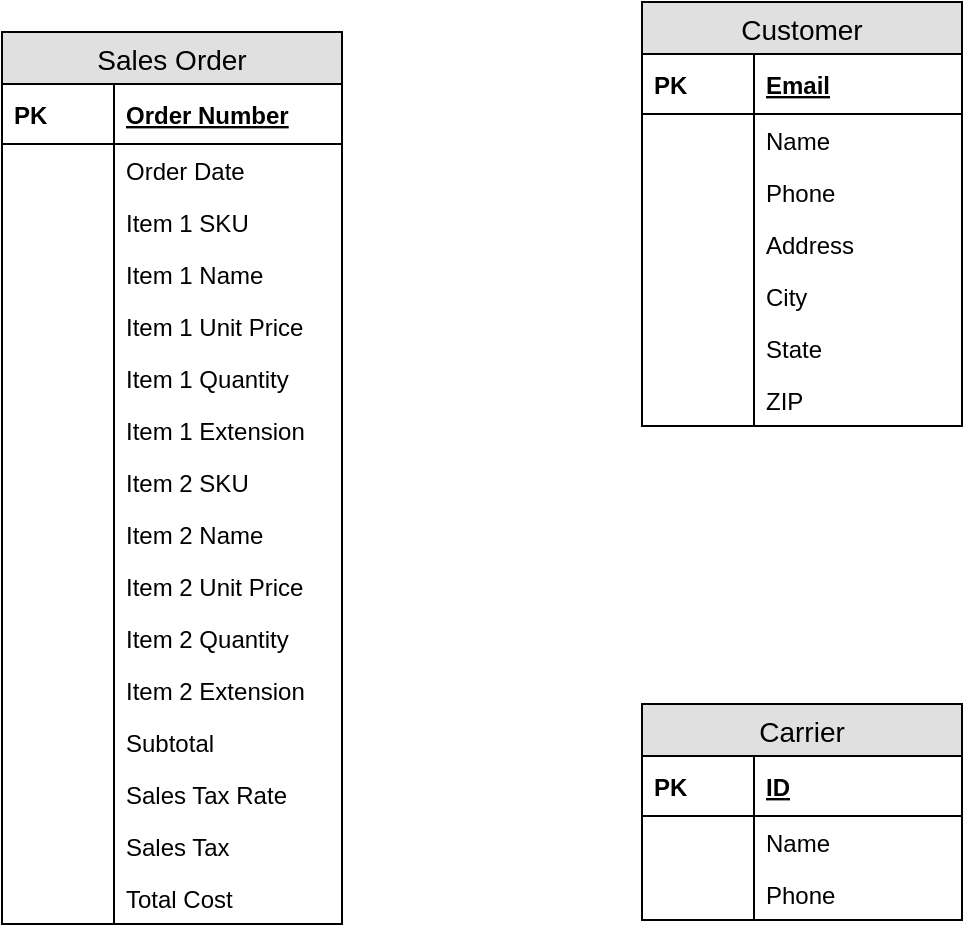 <mxfile version="10.6.0" type="device"><diagram id="n8NIu4-hTU3yLgcgcIxo" name="Page-1"><mxGraphModel dx="1394" dy="806" grid="1" gridSize="10" guides="1" tooltips="1" connect="1" arrows="1" fold="1" page="1" pageScale="1" pageWidth="850" pageHeight="1100" background="#ffffff" math="0" shadow="0"><root><mxCell id="0"/><mxCell id="1" parent="0"/><mxCell id="YxficZxkix4yaLLBivN3-41" value="Customer" style="swimlane;fontStyle=0;childLayout=stackLayout;horizontal=1;startSize=26;fillColor=#e0e0e0;horizontalStack=0;resizeParent=1;resizeParentMax=0;resizeLast=0;collapsible=1;marginBottom=0;swimlaneFillColor=#ffffff;align=center;fontSize=14;" parent="1" vertex="1"><mxGeometry x="470" y="160" width="160" height="212" as="geometry"/></mxCell><mxCell id="YxficZxkix4yaLLBivN3-44" value="Email" style="shape=partialRectangle;top=0;left=0;right=0;bottom=1;align=left;verticalAlign=middle;fillColor=none;spacingLeft=60;spacingRight=4;overflow=hidden;rotatable=0;points=[[0,0.5],[1,0.5]];portConstraint=eastwest;dropTarget=0;fontStyle=5;fontSize=12;" parent="YxficZxkix4yaLLBivN3-41" vertex="1"><mxGeometry y="26" width="160" height="30" as="geometry"/></mxCell><mxCell id="YxficZxkix4yaLLBivN3-45" value="PK" style="shape=partialRectangle;fontStyle=1;top=0;left=0;bottom=0;fillColor=none;align=left;verticalAlign=middle;spacingLeft=4;spacingRight=4;overflow=hidden;rotatable=0;points=[];portConstraint=eastwest;part=1;fontSize=12;" parent="YxficZxkix4yaLLBivN3-44" vertex="1" connectable="0"><mxGeometry width="56" height="30" as="geometry"/></mxCell><mxCell id="YxficZxkix4yaLLBivN3-46" value="Name" style="shape=partialRectangle;top=0;left=0;right=0;bottom=0;align=left;verticalAlign=top;fillColor=none;spacingLeft=60;spacingRight=4;overflow=hidden;rotatable=0;points=[[0,0.5],[1,0.5]];portConstraint=eastwest;dropTarget=0;fontSize=12;" parent="YxficZxkix4yaLLBivN3-41" vertex="1"><mxGeometry y="56" width="160" height="26" as="geometry"/></mxCell><mxCell id="YxficZxkix4yaLLBivN3-47" value="" style="shape=partialRectangle;top=0;left=0;bottom=0;fillColor=none;align=left;verticalAlign=top;spacingLeft=4;spacingRight=4;overflow=hidden;rotatable=0;points=[];portConstraint=eastwest;part=1;fontSize=12;" parent="YxficZxkix4yaLLBivN3-46" vertex="1" connectable="0"><mxGeometry width="56" height="26" as="geometry"/></mxCell><mxCell id="YxficZxkix4yaLLBivN3-48" value="Phone" style="shape=partialRectangle;top=0;left=0;right=0;bottom=0;align=left;verticalAlign=top;fillColor=none;spacingLeft=60;spacingRight=4;overflow=hidden;rotatable=0;points=[[0,0.5],[1,0.5]];portConstraint=eastwest;dropTarget=0;fontSize=12;" parent="YxficZxkix4yaLLBivN3-41" vertex="1"><mxGeometry y="82" width="160" height="26" as="geometry"/></mxCell><mxCell id="YxficZxkix4yaLLBivN3-49" value="" style="shape=partialRectangle;top=0;left=0;bottom=0;fillColor=none;align=left;verticalAlign=top;spacingLeft=4;spacingRight=4;overflow=hidden;rotatable=0;points=[];portConstraint=eastwest;part=1;fontSize=12;" parent="YxficZxkix4yaLLBivN3-48" vertex="1" connectable="0"><mxGeometry width="56" height="26" as="geometry"/></mxCell><mxCell id="YxficZxkix4yaLLBivN3-50" value="Address" style="shape=partialRectangle;top=0;left=0;right=0;bottom=0;align=left;verticalAlign=top;fillColor=none;spacingLeft=60;spacingRight=4;overflow=hidden;rotatable=0;points=[[0,0.5],[1,0.5]];portConstraint=eastwest;dropTarget=0;fontSize=12;" parent="YxficZxkix4yaLLBivN3-41" vertex="1"><mxGeometry y="108" width="160" height="26" as="geometry"/></mxCell><mxCell id="YxficZxkix4yaLLBivN3-51" value="" style="shape=partialRectangle;top=0;left=0;bottom=0;fillColor=none;align=left;verticalAlign=top;spacingLeft=4;spacingRight=4;overflow=hidden;rotatable=0;points=[];portConstraint=eastwest;part=1;fontSize=12;" parent="YxficZxkix4yaLLBivN3-50" vertex="1" connectable="0"><mxGeometry width="56" height="26" as="geometry"/></mxCell><mxCell id="YxficZxkix4yaLLBivN3-52" value="City" style="shape=partialRectangle;top=0;left=0;right=0;bottom=0;align=left;verticalAlign=top;fillColor=none;spacingLeft=60;spacingRight=4;overflow=hidden;rotatable=0;points=[[0,0.5],[1,0.5]];portConstraint=eastwest;dropTarget=0;fontSize=12;" parent="YxficZxkix4yaLLBivN3-41" vertex="1"><mxGeometry y="134" width="160" height="26" as="geometry"/></mxCell><mxCell id="YxficZxkix4yaLLBivN3-53" value="" style="shape=partialRectangle;top=0;left=0;bottom=0;fillColor=none;align=left;verticalAlign=top;spacingLeft=4;spacingRight=4;overflow=hidden;rotatable=0;points=[];portConstraint=eastwest;part=1;fontSize=12;" parent="YxficZxkix4yaLLBivN3-52" vertex="1" connectable="0"><mxGeometry width="56" height="26" as="geometry"/></mxCell><mxCell id="YxficZxkix4yaLLBivN3-54" value="State" style="shape=partialRectangle;top=0;left=0;right=0;bottom=0;align=left;verticalAlign=top;fillColor=none;spacingLeft=60;spacingRight=4;overflow=hidden;rotatable=0;points=[[0,0.5],[1,0.5]];portConstraint=eastwest;dropTarget=0;fontSize=12;" parent="YxficZxkix4yaLLBivN3-41" vertex="1"><mxGeometry y="160" width="160" height="26" as="geometry"/></mxCell><mxCell id="YxficZxkix4yaLLBivN3-55" value="" style="shape=partialRectangle;top=0;left=0;bottom=0;fillColor=none;align=left;verticalAlign=top;spacingLeft=4;spacingRight=4;overflow=hidden;rotatable=0;points=[];portConstraint=eastwest;part=1;fontSize=12;" parent="YxficZxkix4yaLLBivN3-54" vertex="1" connectable="0"><mxGeometry width="56" height="26" as="geometry"/></mxCell><mxCell id="YxficZxkix4yaLLBivN3-56" value="ZIP" style="shape=partialRectangle;top=0;left=0;right=0;bottom=0;align=left;verticalAlign=top;fillColor=none;spacingLeft=60;spacingRight=4;overflow=hidden;rotatable=0;points=[[0,0.5],[1,0.5]];portConstraint=eastwest;dropTarget=0;fontSize=12;" parent="YxficZxkix4yaLLBivN3-41" vertex="1"><mxGeometry y="186" width="160" height="26" as="geometry"/></mxCell><mxCell id="YxficZxkix4yaLLBivN3-57" value="" style="shape=partialRectangle;top=0;left=0;bottom=0;fillColor=none;align=left;verticalAlign=top;spacingLeft=4;spacingRight=4;overflow=hidden;rotatable=0;points=[];portConstraint=eastwest;part=1;fontSize=12;" parent="YxficZxkix4yaLLBivN3-56" vertex="1" connectable="0"><mxGeometry width="56" height="26" as="geometry"/></mxCell><mxCell id="YxficZxkix4yaLLBivN3-58" value="Carrier" style="swimlane;fontStyle=0;childLayout=stackLayout;horizontal=1;startSize=26;fillColor=#e0e0e0;horizontalStack=0;resizeParent=1;resizeParentMax=0;resizeLast=0;collapsible=1;marginBottom=0;swimlaneFillColor=#ffffff;align=center;fontSize=14;" parent="1" vertex="1"><mxGeometry x="470" y="511" width="160" height="108" as="geometry"/></mxCell><mxCell id="YxficZxkix4yaLLBivN3-59" value="ID" style="shape=partialRectangle;top=0;left=0;right=0;bottom=1;align=left;verticalAlign=middle;fillColor=none;spacingLeft=60;spacingRight=4;overflow=hidden;rotatable=0;points=[[0,0.5],[1,0.5]];portConstraint=eastwest;dropTarget=0;fontStyle=5;fontSize=12;" parent="YxficZxkix4yaLLBivN3-58" vertex="1"><mxGeometry y="26" width="160" height="30" as="geometry"/></mxCell><mxCell id="YxficZxkix4yaLLBivN3-60" value="PK" style="shape=partialRectangle;fontStyle=1;top=0;left=0;bottom=0;fillColor=none;align=left;verticalAlign=middle;spacingLeft=4;spacingRight=4;overflow=hidden;rotatable=0;points=[];portConstraint=eastwest;part=1;fontSize=12;" parent="YxficZxkix4yaLLBivN3-59" vertex="1" connectable="0"><mxGeometry width="56" height="30" as="geometry"/></mxCell><mxCell id="YxficZxkix4yaLLBivN3-61" value="Name" style="shape=partialRectangle;top=0;left=0;right=0;bottom=0;align=left;verticalAlign=top;fillColor=none;spacingLeft=60;spacingRight=4;overflow=hidden;rotatable=0;points=[[0,0.5],[1,0.5]];portConstraint=eastwest;dropTarget=0;fontSize=12;" parent="YxficZxkix4yaLLBivN3-58" vertex="1"><mxGeometry y="56" width="160" height="26" as="geometry"/></mxCell><mxCell id="YxficZxkix4yaLLBivN3-62" value="" style="shape=partialRectangle;top=0;left=0;bottom=0;fillColor=none;align=left;verticalAlign=top;spacingLeft=4;spacingRight=4;overflow=hidden;rotatable=0;points=[];portConstraint=eastwest;part=1;fontSize=12;" parent="YxficZxkix4yaLLBivN3-61" vertex="1" connectable="0"><mxGeometry width="56" height="26" as="geometry"/></mxCell><mxCell id="YxficZxkix4yaLLBivN3-63" value="Phone" style="shape=partialRectangle;top=0;left=0;right=0;bottom=0;align=left;verticalAlign=top;fillColor=none;spacingLeft=60;spacingRight=4;overflow=hidden;rotatable=0;points=[[0,0.5],[1,0.5]];portConstraint=eastwest;dropTarget=0;fontSize=12;" parent="YxficZxkix4yaLLBivN3-58" vertex="1"><mxGeometry y="82" width="160" height="26" as="geometry"/></mxCell><mxCell id="YxficZxkix4yaLLBivN3-64" value="" style="shape=partialRectangle;top=0;left=0;bottom=0;fillColor=none;align=left;verticalAlign=top;spacingLeft=4;spacingRight=4;overflow=hidden;rotatable=0;points=[];portConstraint=eastwest;part=1;fontSize=12;" parent="YxficZxkix4yaLLBivN3-63" vertex="1" connectable="0"><mxGeometry width="56" height="26" as="geometry"/></mxCell><mxCell id="_cOIIL9FN6YRf0-yS0VW-1" value="Sales Order" style="swimlane;fontStyle=0;childLayout=stackLayout;horizontal=1;startSize=26;fillColor=#e0e0e0;horizontalStack=0;resizeParent=1;resizeParentMax=0;resizeLast=0;collapsible=1;marginBottom=0;swimlaneFillColor=#ffffff;align=center;fontSize=14;" vertex="1" parent="1"><mxGeometry x="150" y="175" width="170" height="446" as="geometry"/></mxCell><mxCell id="_cOIIL9FN6YRf0-yS0VW-2" value="Order Number" style="shape=partialRectangle;top=0;left=0;right=0;bottom=1;align=left;verticalAlign=middle;fillColor=none;spacingLeft=60;spacingRight=4;overflow=hidden;rotatable=0;points=[[0,0.5],[1,0.5]];portConstraint=eastwest;dropTarget=0;fontStyle=5;fontSize=12;" vertex="1" parent="_cOIIL9FN6YRf0-yS0VW-1"><mxGeometry y="26" width="170" height="30" as="geometry"/></mxCell><mxCell id="_cOIIL9FN6YRf0-yS0VW-3" value="PK" style="shape=partialRectangle;fontStyle=1;top=0;left=0;bottom=0;fillColor=none;align=left;verticalAlign=middle;spacingLeft=4;spacingRight=4;overflow=hidden;rotatable=0;points=[];portConstraint=eastwest;part=1;fontSize=12;" vertex="1" connectable="0" parent="_cOIIL9FN6YRf0-yS0VW-2"><mxGeometry width="56" height="30" as="geometry"/></mxCell><mxCell id="_cOIIL9FN6YRf0-yS0VW-4" value="Order Date" style="shape=partialRectangle;top=0;left=0;right=0;bottom=0;align=left;verticalAlign=top;fillColor=none;spacingLeft=60;spacingRight=4;overflow=hidden;rotatable=0;points=[[0,0.5],[1,0.5]];portConstraint=eastwest;dropTarget=0;fontSize=12;" vertex="1" parent="_cOIIL9FN6YRf0-yS0VW-1"><mxGeometry y="56" width="170" height="26" as="geometry"/></mxCell><mxCell id="_cOIIL9FN6YRf0-yS0VW-5" value="" style="shape=partialRectangle;top=0;left=0;bottom=0;fillColor=none;align=left;verticalAlign=top;spacingLeft=4;spacingRight=4;overflow=hidden;rotatable=0;points=[];portConstraint=eastwest;part=1;fontSize=12;" vertex="1" connectable="0" parent="_cOIIL9FN6YRf0-yS0VW-4"><mxGeometry width="56" height="26" as="geometry"/></mxCell><mxCell id="_cOIIL9FN6YRf0-yS0VW-6" value="Item 1 SKU" style="shape=partialRectangle;top=0;left=0;right=0;bottom=0;align=left;verticalAlign=top;fillColor=none;spacingLeft=60;spacingRight=4;overflow=hidden;rotatable=0;points=[[0,0.5],[1,0.5]];portConstraint=eastwest;dropTarget=0;fontSize=12;" vertex="1" parent="_cOIIL9FN6YRf0-yS0VW-1"><mxGeometry y="82" width="170" height="26" as="geometry"/></mxCell><mxCell id="_cOIIL9FN6YRf0-yS0VW-7" value="" style="shape=partialRectangle;top=0;left=0;bottom=0;fillColor=none;align=left;verticalAlign=top;spacingLeft=4;spacingRight=4;overflow=hidden;rotatable=0;points=[];portConstraint=eastwest;part=1;fontSize=12;" vertex="1" connectable="0" parent="_cOIIL9FN6YRf0-yS0VW-6"><mxGeometry width="56" height="26" as="geometry"/></mxCell><mxCell id="_cOIIL9FN6YRf0-yS0VW-8" value="Item 1 Name" style="shape=partialRectangle;top=0;left=0;right=0;bottom=0;align=left;verticalAlign=top;fillColor=none;spacingLeft=60;spacingRight=4;overflow=hidden;rotatable=0;points=[[0,0.5],[1,0.5]];portConstraint=eastwest;dropTarget=0;fontSize=12;" vertex="1" parent="_cOIIL9FN6YRf0-yS0VW-1"><mxGeometry y="108" width="170" height="26" as="geometry"/></mxCell><mxCell id="_cOIIL9FN6YRf0-yS0VW-9" value="" style="shape=partialRectangle;top=0;left=0;bottom=0;fillColor=none;align=left;verticalAlign=top;spacingLeft=4;spacingRight=4;overflow=hidden;rotatable=0;points=[];portConstraint=eastwest;part=1;fontSize=12;" vertex="1" connectable="0" parent="_cOIIL9FN6YRf0-yS0VW-8"><mxGeometry width="56" height="26" as="geometry"/></mxCell><mxCell id="_cOIIL9FN6YRf0-yS0VW-10" value="Item 1 Unit Price" style="shape=partialRectangle;top=0;left=0;right=0;bottom=0;align=left;verticalAlign=top;fillColor=none;spacingLeft=60;spacingRight=4;overflow=hidden;rotatable=0;points=[[0,0.5],[1,0.5]];portConstraint=eastwest;dropTarget=0;fontSize=12;" vertex="1" parent="_cOIIL9FN6YRf0-yS0VW-1"><mxGeometry y="134" width="170" height="26" as="geometry"/></mxCell><mxCell id="_cOIIL9FN6YRf0-yS0VW-11" value="" style="shape=partialRectangle;top=0;left=0;bottom=0;fillColor=none;align=left;verticalAlign=top;spacingLeft=4;spacingRight=4;overflow=hidden;rotatable=0;points=[];portConstraint=eastwest;part=1;fontSize=12;" vertex="1" connectable="0" parent="_cOIIL9FN6YRf0-yS0VW-10"><mxGeometry width="56" height="26" as="geometry"/></mxCell><mxCell id="_cOIIL9FN6YRf0-yS0VW-12" value="Item 1 Quantity" style="shape=partialRectangle;top=0;left=0;right=0;bottom=0;align=left;verticalAlign=top;fillColor=none;spacingLeft=60;spacingRight=4;overflow=hidden;rotatable=0;points=[[0,0.5],[1,0.5]];portConstraint=eastwest;dropTarget=0;fontSize=12;" vertex="1" parent="_cOIIL9FN6YRf0-yS0VW-1"><mxGeometry y="160" width="170" height="26" as="geometry"/></mxCell><mxCell id="_cOIIL9FN6YRf0-yS0VW-13" value="" style="shape=partialRectangle;top=0;left=0;bottom=0;fillColor=none;align=left;verticalAlign=top;spacingLeft=4;spacingRight=4;overflow=hidden;rotatable=0;points=[];portConstraint=eastwest;part=1;fontSize=12;" vertex="1" connectable="0" parent="_cOIIL9FN6YRf0-yS0VW-12"><mxGeometry width="56" height="26" as="geometry"/></mxCell><mxCell id="_cOIIL9FN6YRf0-yS0VW-14" value="Item 1 Extension" style="shape=partialRectangle;top=0;left=0;right=0;bottom=0;align=left;verticalAlign=top;fillColor=none;spacingLeft=60;spacingRight=4;overflow=hidden;rotatable=0;points=[[0,0.5],[1,0.5]];portConstraint=eastwest;dropTarget=0;fontSize=12;" vertex="1" parent="_cOIIL9FN6YRf0-yS0VW-1"><mxGeometry y="186" width="170" height="26" as="geometry"/></mxCell><mxCell id="_cOIIL9FN6YRf0-yS0VW-15" value="" style="shape=partialRectangle;top=0;left=0;bottom=0;fillColor=none;align=left;verticalAlign=top;spacingLeft=4;spacingRight=4;overflow=hidden;rotatable=0;points=[];portConstraint=eastwest;part=1;fontSize=12;" vertex="1" connectable="0" parent="_cOIIL9FN6YRf0-yS0VW-14"><mxGeometry width="56" height="26" as="geometry"/></mxCell><mxCell id="_cOIIL9FN6YRf0-yS0VW-16" value="Item 2 SKU" style="shape=partialRectangle;top=0;left=0;right=0;bottom=0;align=left;verticalAlign=top;fillColor=none;spacingLeft=60;spacingRight=4;overflow=hidden;rotatable=0;points=[[0,0.5],[1,0.5]];portConstraint=eastwest;dropTarget=0;fontSize=12;" vertex="1" parent="_cOIIL9FN6YRf0-yS0VW-1"><mxGeometry y="212" width="170" height="26" as="geometry"/></mxCell><mxCell id="_cOIIL9FN6YRf0-yS0VW-17" value="" style="shape=partialRectangle;top=0;left=0;bottom=0;fillColor=none;align=left;verticalAlign=top;spacingLeft=4;spacingRight=4;overflow=hidden;rotatable=0;points=[];portConstraint=eastwest;part=1;fontSize=12;" vertex="1" connectable="0" parent="_cOIIL9FN6YRf0-yS0VW-16"><mxGeometry width="56" height="26" as="geometry"/></mxCell><mxCell id="_cOIIL9FN6YRf0-yS0VW-18" value="Item 2 Name" style="shape=partialRectangle;top=0;left=0;right=0;bottom=0;align=left;verticalAlign=top;fillColor=none;spacingLeft=60;spacingRight=4;overflow=hidden;rotatable=0;points=[[0,0.5],[1,0.5]];portConstraint=eastwest;dropTarget=0;fontSize=12;" vertex="1" parent="_cOIIL9FN6YRf0-yS0VW-1"><mxGeometry y="238" width="170" height="26" as="geometry"/></mxCell><mxCell id="_cOIIL9FN6YRf0-yS0VW-19" value="" style="shape=partialRectangle;top=0;left=0;bottom=0;fillColor=none;align=left;verticalAlign=top;spacingLeft=4;spacingRight=4;overflow=hidden;rotatable=0;points=[];portConstraint=eastwest;part=1;fontSize=12;" vertex="1" connectable="0" parent="_cOIIL9FN6YRf0-yS0VW-18"><mxGeometry width="56" height="26" as="geometry"/></mxCell><mxCell id="_cOIIL9FN6YRf0-yS0VW-20" value="Item 2 Unit Price" style="shape=partialRectangle;top=0;left=0;right=0;bottom=0;align=left;verticalAlign=top;fillColor=none;spacingLeft=60;spacingRight=4;overflow=hidden;rotatable=0;points=[[0,0.5],[1,0.5]];portConstraint=eastwest;dropTarget=0;fontSize=12;" vertex="1" parent="_cOIIL9FN6YRf0-yS0VW-1"><mxGeometry y="264" width="170" height="26" as="geometry"/></mxCell><mxCell id="_cOIIL9FN6YRf0-yS0VW-21" value="" style="shape=partialRectangle;top=0;left=0;bottom=0;fillColor=none;align=left;verticalAlign=top;spacingLeft=4;spacingRight=4;overflow=hidden;rotatable=0;points=[];portConstraint=eastwest;part=1;fontSize=12;" vertex="1" connectable="0" parent="_cOIIL9FN6YRf0-yS0VW-20"><mxGeometry width="56" height="26" as="geometry"/></mxCell><mxCell id="_cOIIL9FN6YRf0-yS0VW-22" value="Item 2 Quantity" style="shape=partialRectangle;top=0;left=0;right=0;bottom=0;align=left;verticalAlign=top;fillColor=none;spacingLeft=60;spacingRight=4;overflow=hidden;rotatable=0;points=[[0,0.5],[1,0.5]];portConstraint=eastwest;dropTarget=0;fontSize=12;" vertex="1" parent="_cOIIL9FN6YRf0-yS0VW-1"><mxGeometry y="290" width="170" height="26" as="geometry"/></mxCell><mxCell id="_cOIIL9FN6YRf0-yS0VW-23" value="" style="shape=partialRectangle;top=0;left=0;bottom=0;fillColor=none;align=left;verticalAlign=top;spacingLeft=4;spacingRight=4;overflow=hidden;rotatable=0;points=[];portConstraint=eastwest;part=1;fontSize=12;" vertex="1" connectable="0" parent="_cOIIL9FN6YRf0-yS0VW-22"><mxGeometry width="56" height="26" as="geometry"/></mxCell><mxCell id="_cOIIL9FN6YRf0-yS0VW-24" value="Item 2 Extension" style="shape=partialRectangle;top=0;left=0;right=0;bottom=0;align=left;verticalAlign=top;fillColor=none;spacingLeft=60;spacingRight=4;overflow=hidden;rotatable=0;points=[[0,0.5],[1,0.5]];portConstraint=eastwest;dropTarget=0;fontSize=12;" vertex="1" parent="_cOIIL9FN6YRf0-yS0VW-1"><mxGeometry y="316" width="170" height="26" as="geometry"/></mxCell><mxCell id="_cOIIL9FN6YRf0-yS0VW-25" value="" style="shape=partialRectangle;top=0;left=0;bottom=0;fillColor=none;align=left;verticalAlign=top;spacingLeft=4;spacingRight=4;overflow=hidden;rotatable=0;points=[];portConstraint=eastwest;part=1;fontSize=12;" vertex="1" connectable="0" parent="_cOIIL9FN6YRf0-yS0VW-24"><mxGeometry width="56" height="26" as="geometry"/></mxCell><mxCell id="_cOIIL9FN6YRf0-yS0VW-26" value="Subtotal" style="shape=partialRectangle;top=0;left=0;right=0;bottom=0;align=left;verticalAlign=top;fillColor=none;spacingLeft=60;spacingRight=4;overflow=hidden;rotatable=0;points=[[0,0.5],[1,0.5]];portConstraint=eastwest;dropTarget=0;fontSize=12;" vertex="1" parent="_cOIIL9FN6YRf0-yS0VW-1"><mxGeometry y="342" width="170" height="26" as="geometry"/></mxCell><mxCell id="_cOIIL9FN6YRf0-yS0VW-27" value="" style="shape=partialRectangle;top=0;left=0;bottom=0;fillColor=none;align=left;verticalAlign=top;spacingLeft=4;spacingRight=4;overflow=hidden;rotatable=0;points=[];portConstraint=eastwest;part=1;fontSize=12;" vertex="1" connectable="0" parent="_cOIIL9FN6YRf0-yS0VW-26"><mxGeometry width="56" height="26" as="geometry"/></mxCell><mxCell id="_cOIIL9FN6YRf0-yS0VW-28" value="Sales Tax Rate" style="shape=partialRectangle;top=0;left=0;right=0;bottom=0;align=left;verticalAlign=top;fillColor=none;spacingLeft=60;spacingRight=4;overflow=hidden;rotatable=0;points=[[0,0.5],[1,0.5]];portConstraint=eastwest;dropTarget=0;fontSize=12;" vertex="1" parent="_cOIIL9FN6YRf0-yS0VW-1"><mxGeometry y="368" width="170" height="26" as="geometry"/></mxCell><mxCell id="_cOIIL9FN6YRf0-yS0VW-29" value="" style="shape=partialRectangle;top=0;left=0;bottom=0;fillColor=none;align=left;verticalAlign=top;spacingLeft=4;spacingRight=4;overflow=hidden;rotatable=0;points=[];portConstraint=eastwest;part=1;fontSize=12;" vertex="1" connectable="0" parent="_cOIIL9FN6YRf0-yS0VW-28"><mxGeometry width="56" height="26" as="geometry"/></mxCell><mxCell id="_cOIIL9FN6YRf0-yS0VW-30" value="Sales Tax" style="shape=partialRectangle;top=0;left=0;right=0;bottom=0;align=left;verticalAlign=top;fillColor=none;spacingLeft=60;spacingRight=4;overflow=hidden;rotatable=0;points=[[0,0.5],[1,0.5]];portConstraint=eastwest;dropTarget=0;fontSize=12;" vertex="1" parent="_cOIIL9FN6YRf0-yS0VW-1"><mxGeometry y="394" width="170" height="26" as="geometry"/></mxCell><mxCell id="_cOIIL9FN6YRf0-yS0VW-31" value="" style="shape=partialRectangle;top=0;left=0;bottom=0;fillColor=none;align=left;verticalAlign=top;spacingLeft=4;spacingRight=4;overflow=hidden;rotatable=0;points=[];portConstraint=eastwest;part=1;fontSize=12;" vertex="1" connectable="0" parent="_cOIIL9FN6YRf0-yS0VW-30"><mxGeometry width="56" height="26" as="geometry"/></mxCell><mxCell id="_cOIIL9FN6YRf0-yS0VW-32" value="Total Cost" style="shape=partialRectangle;top=0;left=0;right=0;bottom=0;align=left;verticalAlign=top;fillColor=none;spacingLeft=60;spacingRight=4;overflow=hidden;rotatable=0;points=[[0,0.5],[1,0.5]];portConstraint=eastwest;dropTarget=0;fontSize=12;" vertex="1" parent="_cOIIL9FN6YRf0-yS0VW-1"><mxGeometry y="420" width="170" height="26" as="geometry"/></mxCell><mxCell id="_cOIIL9FN6YRf0-yS0VW-33" value="" style="shape=partialRectangle;top=0;left=0;bottom=0;fillColor=none;align=left;verticalAlign=top;spacingLeft=4;spacingRight=4;overflow=hidden;rotatable=0;points=[];portConstraint=eastwest;part=1;fontSize=12;" vertex="1" connectable="0" parent="_cOIIL9FN6YRf0-yS0VW-32"><mxGeometry width="56" height="26" as="geometry"/></mxCell></root></mxGraphModel></diagram></mxfile>